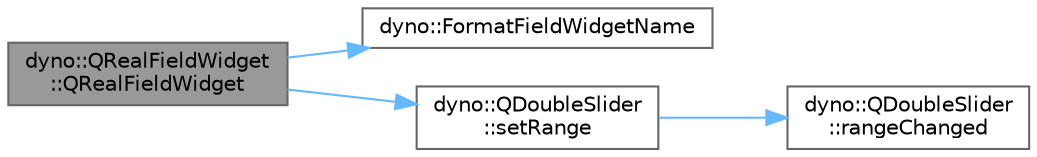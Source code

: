 digraph "dyno::QRealFieldWidget::QRealFieldWidget"
{
 // LATEX_PDF_SIZE
  bgcolor="transparent";
  edge [fontname=Helvetica,fontsize=10,labelfontname=Helvetica,labelfontsize=10];
  node [fontname=Helvetica,fontsize=10,shape=box,height=0.2,width=0.4];
  rankdir="LR";
  Node1 [id="Node000001",label="dyno::QRealFieldWidget\l::QRealFieldWidget",height=0.2,width=0.4,color="gray40", fillcolor="grey60", style="filled", fontcolor="black",tooltip=" "];
  Node1 -> Node2 [id="edge1_Node000001_Node000002",color="steelblue1",style="solid",tooltip=" "];
  Node2 [id="Node000002",label="dyno::FormatFieldWidgetName",height=0.2,width=0.4,color="grey40", fillcolor="white", style="filled",URL="$namespacedyno.html#a3dbb4b2c87f3ada8178335b6abeb48d7",tooltip=" "];
  Node1 -> Node3 [id="edge2_Node000001_Node000003",color="steelblue1",style="solid",tooltip=" "];
  Node3 [id="Node000003",label="dyno::QDoubleSlider\l::setRange",height=0.2,width=0.4,color="grey40", fillcolor="white", style="filled",URL="$classdyno_1_1_q_double_slider.html#a6f2849519d57644c3a2ead6fbe17f13d",tooltip=" "];
  Node3 -> Node4 [id="edge3_Node000003_Node000004",color="steelblue1",style="solid",tooltip=" "];
  Node4 [id="Node000004",label="dyno::QDoubleSlider\l::rangeChanged",height=0.2,width=0.4,color="grey40", fillcolor="white", style="filled",URL="$classdyno_1_1_q_double_slider.html#acede5912832ba92250c8b3c7471aefde",tooltip=" "];
}

